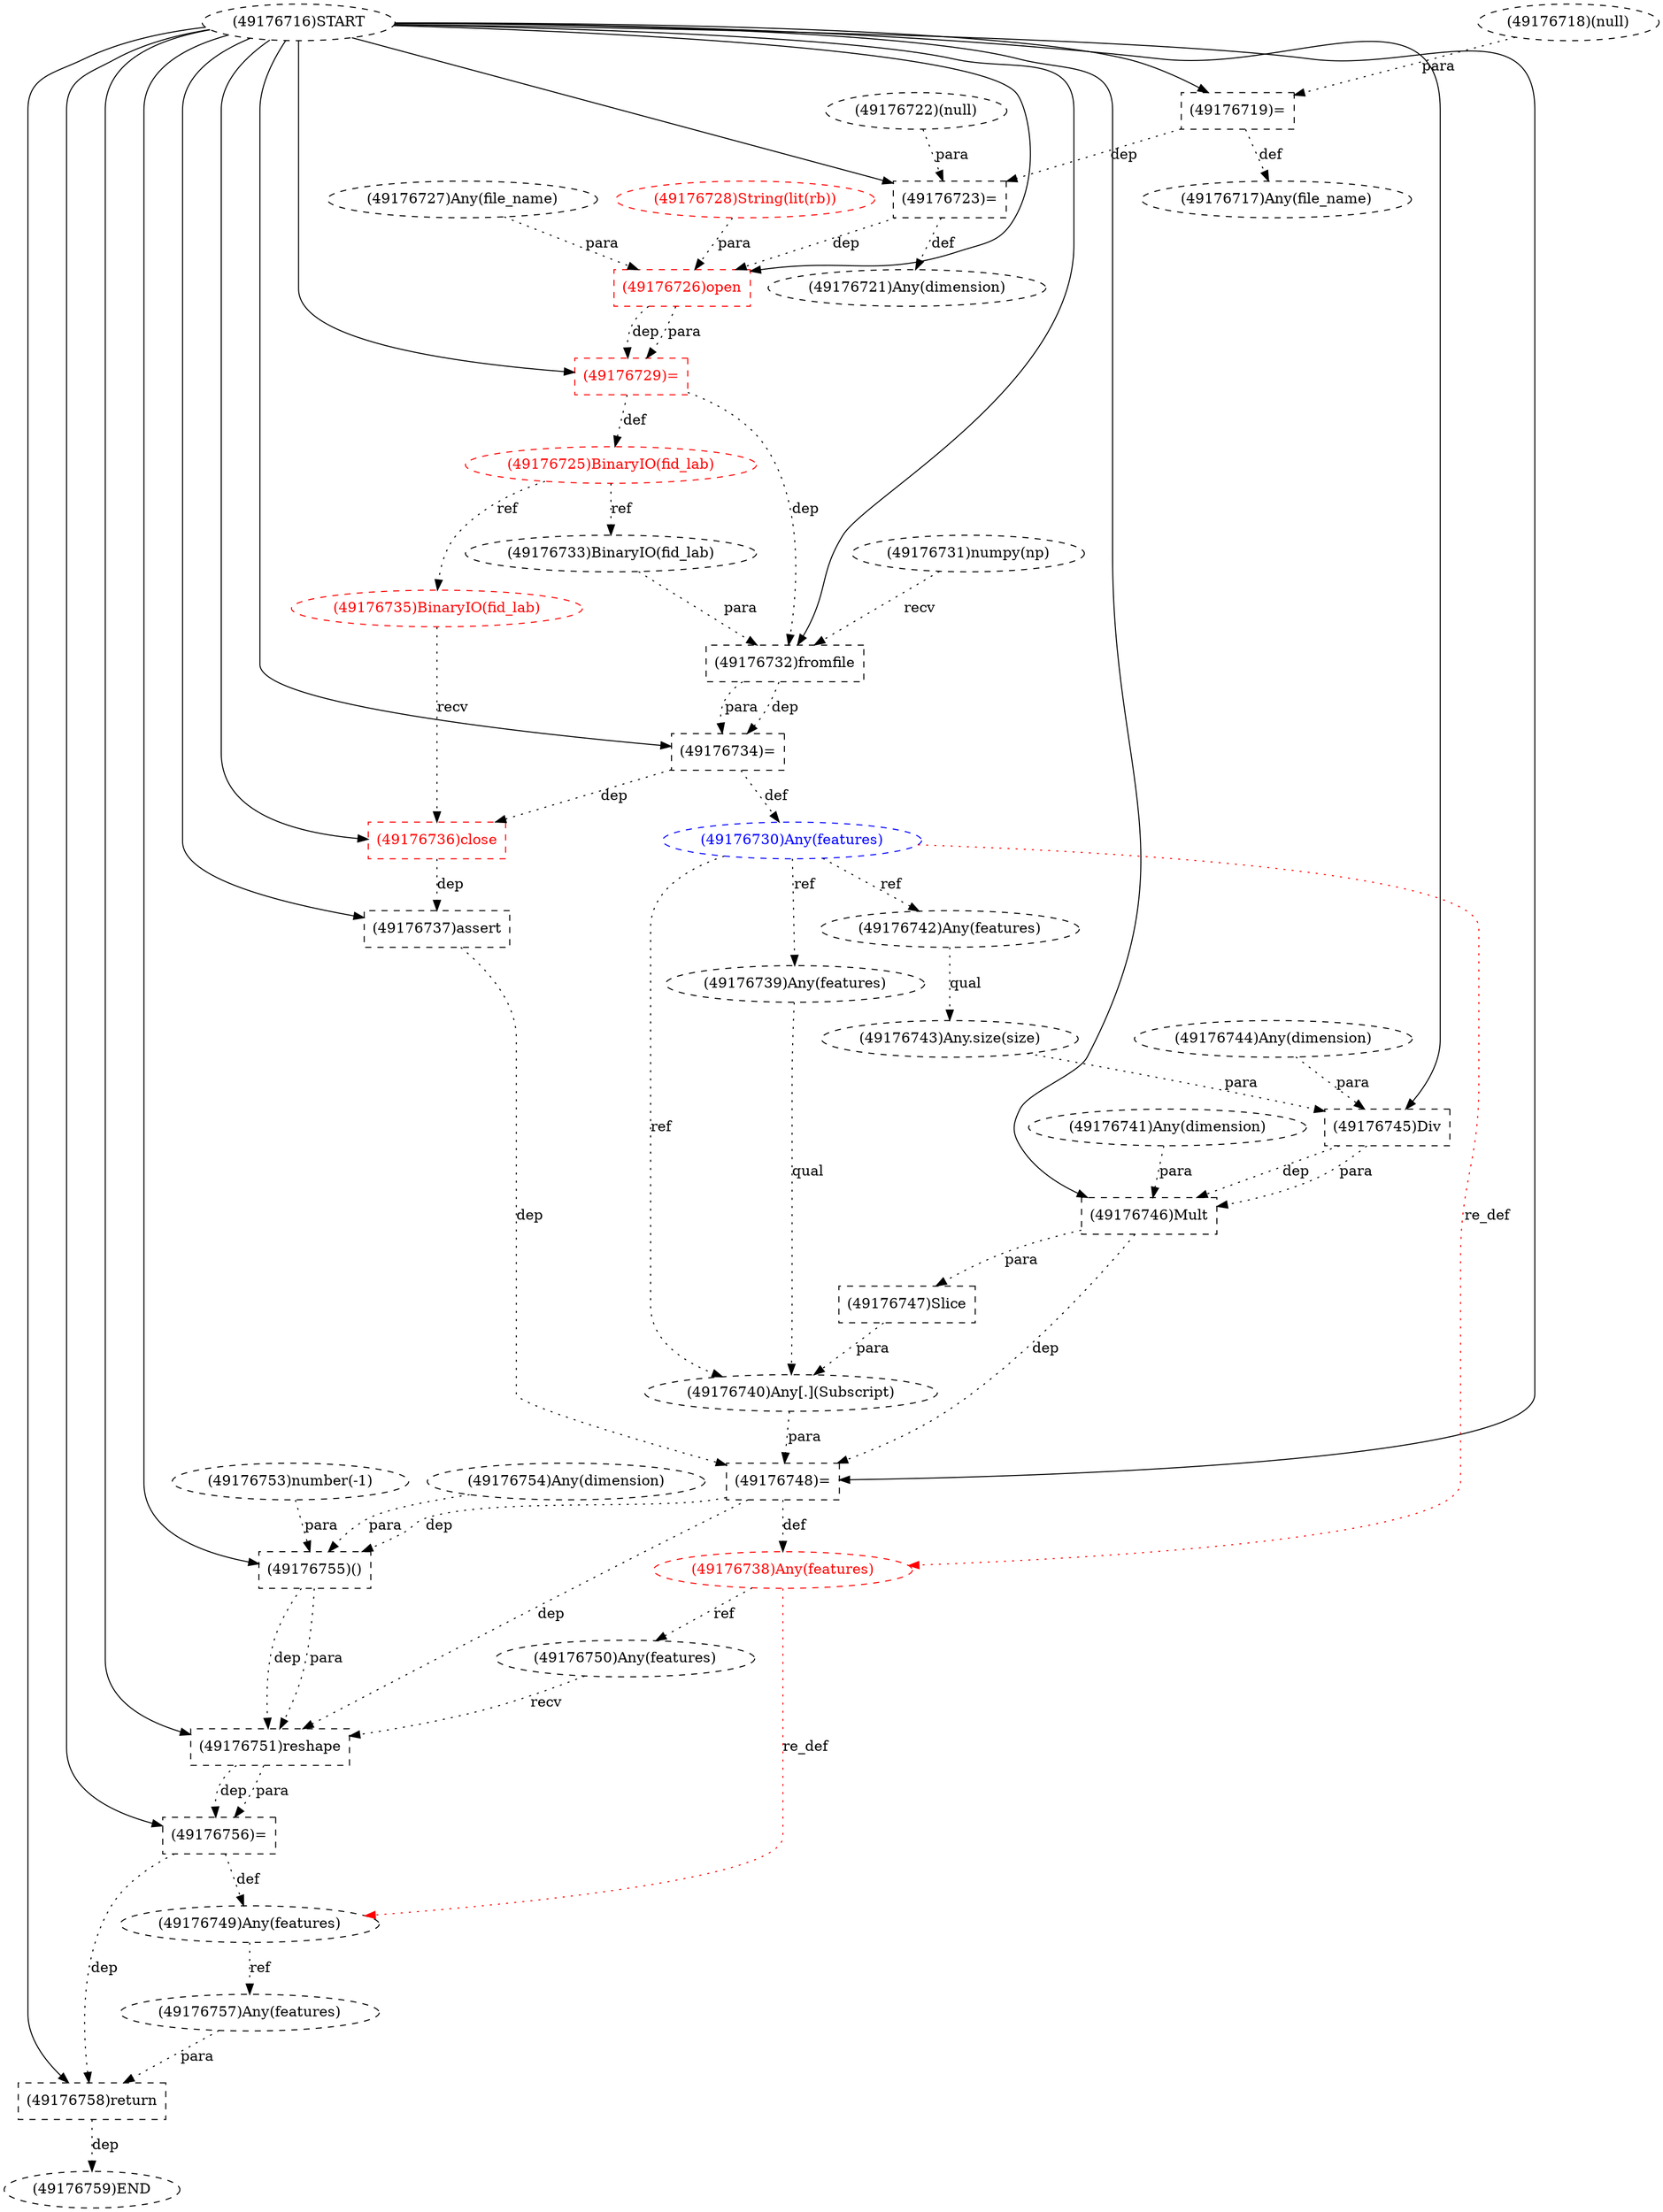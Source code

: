 digraph G {
1 [label="(49176744)Any(dimension)" shape=ellipse style=dashed]
2 [label="(49176716)START" style=dashed]
3 [label="(49176747)Slice" shape=box style=dashed]
4 [label="(49176731)numpy(np)" shape=ellipse style=dashed]
5 [label="(49176756)=" shape=box style=dashed]
6 [label="(49176748)=" shape=box style=dashed]
7 [label="(49176730)Any(features)" shape=ellipse style=dashed color=blue fontcolor=blue]
8 [label="(49176741)Any(dimension)" shape=ellipse style=dashed]
9 [label="(49176728)String(lit(rb))" shape=ellipse style=dashed color=red fontcolor=red]
10 [label="(49176751)reshape" shape=box style=dashed]
11 [label="(49176733)BinaryIO(fid_lab)" shape=ellipse style=dashed]
12 [label="(49176737)assert" shape=box style=dashed]
13 [label="(49176743)Any.size(size)" shape=ellipse style=dashed]
14 [label="(49176725)BinaryIO(fid_lab)" shape=ellipse style=dashed color=red fontcolor=red]
15 [label="(49176738)Any(features)" shape=ellipse style=dashed color=red fontcolor=red]
16 [label="(49176717)Any(file_name)" shape=ellipse style=dashed]
17 [label="(49176736)close" shape=box style=dashed color=red fontcolor=red]
18 [label="(49176723)=" shape=box style=dashed]
19 [label="(49176759)END" style=dashed]
20 [label="(49176749)Any(features)" shape=ellipse style=dashed color=black fontcolor=black]
21 [label="(49176732)fromfile" shape=box style=dashed]
22 [label="(49176746)Mult" shape=box style=dashed]
23 [label="(49176758)return" shape=box style=dashed]
24 [label="(49176718)(null)" shape=ellipse style=dashed]
25 [label="(49176729)=" shape=box style=dashed color=red fontcolor=red]
26 [label="(49176745)Div" shape=box style=dashed]
27 [label="(49176722)(null)" shape=ellipse style=dashed]
28 [label="(49176753)number(-1)" shape=ellipse style=dashed]
29 [label="(49176757)Any(features)" shape=ellipse style=dashed]
30 [label="(49176719)=" shape=box style=dashed]
31 [label="(49176727)Any(file_name)" shape=ellipse style=dashed]
32 [label="(49176755)()" shape=box style=dashed]
33 [label="(49176734)=" shape=box style=dashed]
34 [label="(49176735)BinaryIO(fid_lab)" shape=ellipse style=dashed color=red fontcolor=red]
35 [label="(49176750)Any(features)" shape=ellipse style=dashed]
36 [label="(49176754)Any(dimension)" shape=ellipse style=dashed]
37 [label="(49176739)Any(features)" shape=ellipse style=dashed]
38 [label="(49176742)Any(features)" shape=ellipse style=dashed]
39 [label="(49176721)Any(dimension)" shape=ellipse style=dashed]
40 [label="(49176726)open" shape=box style=dashed color=red fontcolor=red]
41 [label="(49176740)Any[.](Subscript)" shape=ellipse style=dashed]
22 -> 3 [label="para" style=dotted];
2 -> 5 [label="" style=solid];
10 -> 5 [label="dep" style=dotted];
10 -> 5 [label="para" style=dotted];
2 -> 6 [label="" style=solid];
22 -> 6 [label="dep" style=dotted];
41 -> 6 [label="para" style=dotted];
12 -> 6 [label="dep" style=dotted];
33 -> 7 [label="def" style=dotted];
2 -> 10 [label="" style=solid];
35 -> 10 [label="recv" style=dotted];
32 -> 10 [label="dep" style=dotted];
32 -> 10 [label="para" style=dotted];
6 -> 10 [label="dep" style=dotted];
14 -> 11 [label="ref" style=dotted];
2 -> 12 [label="" style=solid];
17 -> 12 [label="dep" style=dotted];
38 -> 13 [label="qual" style=dotted];
25 -> 14 [label="def" style=dotted];
6 -> 15 [label="def" style=dotted];
7 -> 15 [label="re_def" style=dotted color=red];
30 -> 16 [label="def" style=dotted];
2 -> 17 [label="" style=solid];
34 -> 17 [label="recv" style=dotted];
33 -> 17 [label="dep" style=dotted];
2 -> 18 [label="" style=solid];
27 -> 18 [label="para" style=dotted];
30 -> 18 [label="dep" style=dotted];
23 -> 19 [label="dep" style=dotted];
5 -> 20 [label="def" style=dotted];
15 -> 20 [label="re_def" style=dotted color=red];
2 -> 21 [label="" style=solid];
4 -> 21 [label="recv" style=dotted];
11 -> 21 [label="para" style=dotted];
25 -> 21 [label="dep" style=dotted];
2 -> 22 [label="" style=solid];
8 -> 22 [label="para" style=dotted];
26 -> 22 [label="dep" style=dotted];
26 -> 22 [label="para" style=dotted];
2 -> 23 [label="" style=solid];
29 -> 23 [label="para" style=dotted];
5 -> 23 [label="dep" style=dotted];
2 -> 25 [label="" style=solid];
40 -> 25 [label="dep" style=dotted];
40 -> 25 [label="para" style=dotted];
2 -> 26 [label="" style=solid];
13 -> 26 [label="para" style=dotted];
1 -> 26 [label="para" style=dotted];
20 -> 29 [label="ref" style=dotted];
2 -> 30 [label="" style=solid];
24 -> 30 [label="para" style=dotted];
2 -> 32 [label="" style=solid];
28 -> 32 [label="para" style=dotted];
36 -> 32 [label="para" style=dotted];
6 -> 32 [label="dep" style=dotted];
2 -> 33 [label="" style=solid];
21 -> 33 [label="dep" style=dotted];
21 -> 33 [label="para" style=dotted];
14 -> 34 [label="ref" style=dotted];
15 -> 35 [label="ref" style=dotted];
7 -> 37 [label="ref" style=dotted];
7 -> 38 [label="ref" style=dotted];
18 -> 39 [label="def" style=dotted];
2 -> 40 [label="" style=solid];
31 -> 40 [label="para" style=dotted];
9 -> 40 [label="para" style=dotted];
18 -> 40 [label="dep" style=dotted];
37 -> 41 [label="qual" style=dotted];
3 -> 41 [label="para" style=dotted];
7 -> 41 [label="ref" style=dotted];
}